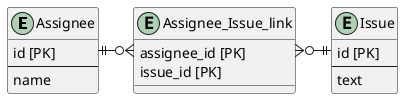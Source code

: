 ・課題1
  ・NULL = 0
    -> Null
  ・NULL = NULL
    -> Null
  ・NULL <> NULL
    -> Null
  ・NULL AND TRUE
    -> Null
  ・NULL AND FALSE
    -> FALSE
  ・NULL OR TRUE
    -> TRUE

・課題2
@startuml

entity Assignee {
    id [PK]
    --
    name
}

entity Assignee_Issue_link {
    assignee_id [PK]
    issue_id [PK]
}

entity Issue {
    id [PK]
    --
    text
}

Assignee ||--ri--o{ Assignee_Issue_link
Issue ||-le-o{ Assignee_Issue_link

@enduml

・Nullはあってもよい
  ただしNullにならないものにはNot Null制約は必要

・課題3 クイズ
IS NULL はインデックが使われるでしょうか?

・参考
SQLアンチパターン 13章 フィア・オブ・ジ・アンノウン(恐怖のunknown)
https://www.firebirdsql.org/pdfmanual/html/nullguide-oper.html
https://techblog.istyle.co.jp/archives/1514
